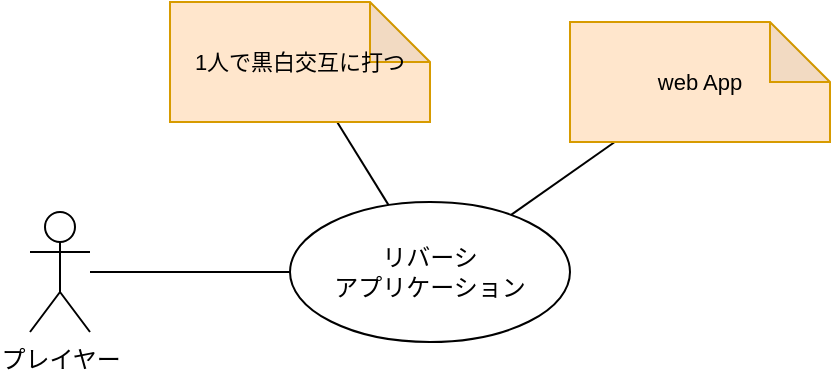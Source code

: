 <mxfile>
    <diagram id="LfZTVUF8IUYjfNrEDIJx" name="コンテキスト図">
        <mxGraphModel dx="615" dy="1606" grid="1" gridSize="10" guides="1" tooltips="1" connect="1" arrows="1" fold="1" page="1" pageScale="1" pageWidth="827" pageHeight="1169" math="0" shadow="0">
            <root>
                <mxCell id="0"/>
                <mxCell id="1" parent="0"/>
                <mxCell id="5" style="edgeStyle=none;html=1;entryX=0;entryY=0.5;entryDx=0;entryDy=0;endArrow=none;endFill=0;" edge="1" parent="1" source="3" target="4">
                    <mxGeometry relative="1" as="geometry"/>
                </mxCell>
                <mxCell id="3" value="プレイヤー" style="shape=umlActor;verticalLabelPosition=bottom;verticalAlign=top;html=1;" vertex="1" parent="1">
                    <mxGeometry x="120" y="-685" width="30" height="60" as="geometry"/>
                </mxCell>
                <mxCell id="4" value="リバーシ&lt;div&gt;アプリケーション&lt;/div&gt;" style="ellipse;whiteSpace=wrap;html=1;" vertex="1" parent="1">
                    <mxGeometry x="250" y="-690" width="140" height="70" as="geometry"/>
                </mxCell>
                <mxCell id="8" style="edgeStyle=none;shape=connector;rounded=1;html=1;strokeColor=default;align=center;verticalAlign=middle;fontFamily=Helvetica;fontSize=11;fontColor=default;labelBackgroundColor=default;endArrow=none;endFill=0;" edge="1" parent="1" source="7" target="4">
                    <mxGeometry relative="1" as="geometry"/>
                </mxCell>
                <mxCell id="7" value="web App" style="shape=note;whiteSpace=wrap;html=1;backgroundOutline=1;darkOpacity=0.05;fontFamily=Helvetica;fontSize=11;labelBackgroundColor=none;fillColor=#ffe6cc;strokeColor=#d79b00;" vertex="1" parent="1">
                    <mxGeometry x="390" y="-780" width="130" height="60" as="geometry"/>
                </mxCell>
                <mxCell id="10" style="edgeStyle=none;shape=connector;rounded=1;html=1;strokeColor=default;align=center;verticalAlign=middle;fontFamily=Helvetica;fontSize=11;fontColor=default;labelBackgroundColor=default;endArrow=none;endFill=0;" edge="1" parent="1" source="9" target="4">
                    <mxGeometry relative="1" as="geometry"/>
                </mxCell>
                <mxCell id="9" value="1人で黒白交互に打つ" style="shape=note;whiteSpace=wrap;html=1;backgroundOutline=1;darkOpacity=0.05;fontFamily=Helvetica;fontSize=11;labelBackgroundColor=none;fillColor=#ffe6cc;strokeColor=#d79b00;" vertex="1" parent="1">
                    <mxGeometry x="190" y="-790" width="130" height="60" as="geometry"/>
                </mxCell>
            </root>
        </mxGraphModel>
    </diagram>
</mxfile>